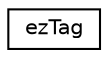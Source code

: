 digraph "Graphical Class Hierarchy"
{
 // LATEX_PDF_SIZE
  edge [fontname="Helvetica",fontsize="10",labelfontname="Helvetica",labelfontsize="10"];
  node [fontname="Helvetica",fontsize="10",shape=record];
  rankdir="LR";
  Node0 [label="ezTag",height=0.2,width=0.4,color="black", fillcolor="white", style="filled",URL="$db/db8/classez_tag.htm",tooltip="The tag class stores the necessary lookup information for a single tag which can be used in conjuncti..."];
}
